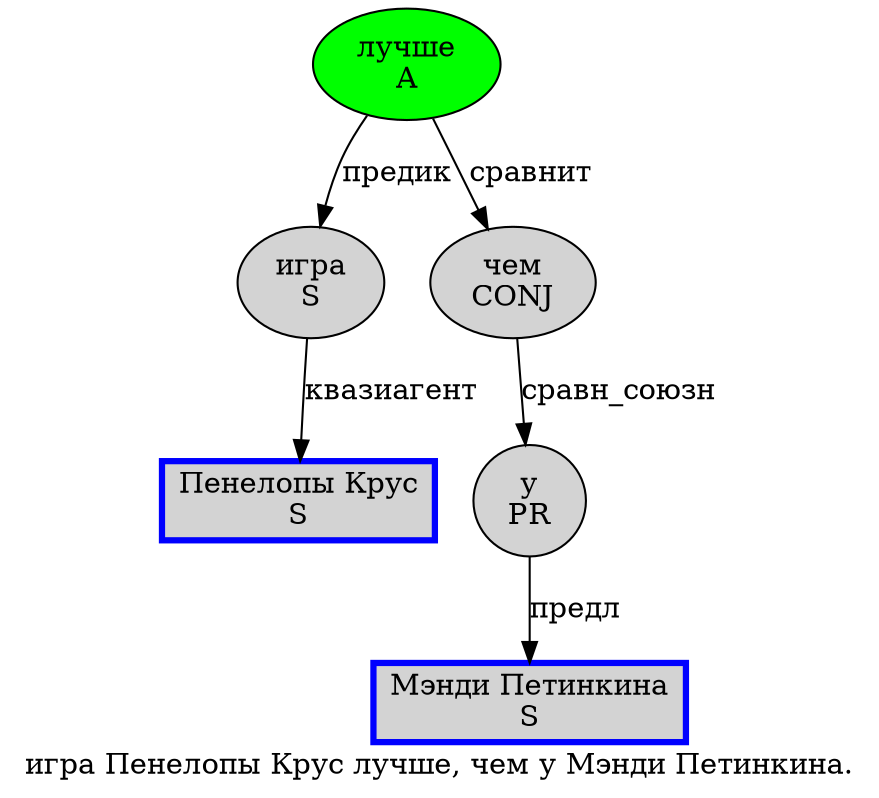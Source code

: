 digraph SENTENCE_35 {
	graph [label="игра Пенелопы Крус лучше, чем у Мэнди Петинкина."]
	node [style=filled]
		0 [label="игра
S" color="" fillcolor=lightgray penwidth=1 shape=ellipse]
		1 [label="Пенелопы Крус
S" color=blue fillcolor=lightgray penwidth=3 shape=box]
		2 [label="лучше
A" color="" fillcolor=green penwidth=1 shape=ellipse]
		4 [label="чем
CONJ" color="" fillcolor=lightgray penwidth=1 shape=ellipse]
		5 [label="у
PR" color="" fillcolor=lightgray penwidth=1 shape=ellipse]
		6 [label="Мэнди Петинкина
S" color=blue fillcolor=lightgray penwidth=3 shape=box]
			0 -> 1 [label="квазиагент"]
			4 -> 5 [label="сравн_союзн"]
			2 -> 0 [label="предик"]
			2 -> 4 [label="сравнит"]
			5 -> 6 [label="предл"]
}